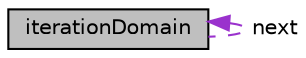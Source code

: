 digraph "iterationDomain"
{
 // LATEX_PDF_SIZE
  edge [fontname="Helvetica",fontsize="10",labelfontname="Helvetica",labelfontsize="10"];
  node [fontname="Helvetica",fontsize="10",shape=record];
  Node1 [label="iterationDomain",height=0.2,width=0.4,color="black", fillcolor="grey75", style="filled", fontcolor="black",tooltip="Iteration domain representation."];
  Node1 -> Node1 [dir="back",color="darkorchid3",fontsize="10",style="dashed",label=" next" ,fontname="Helvetica"];
}

